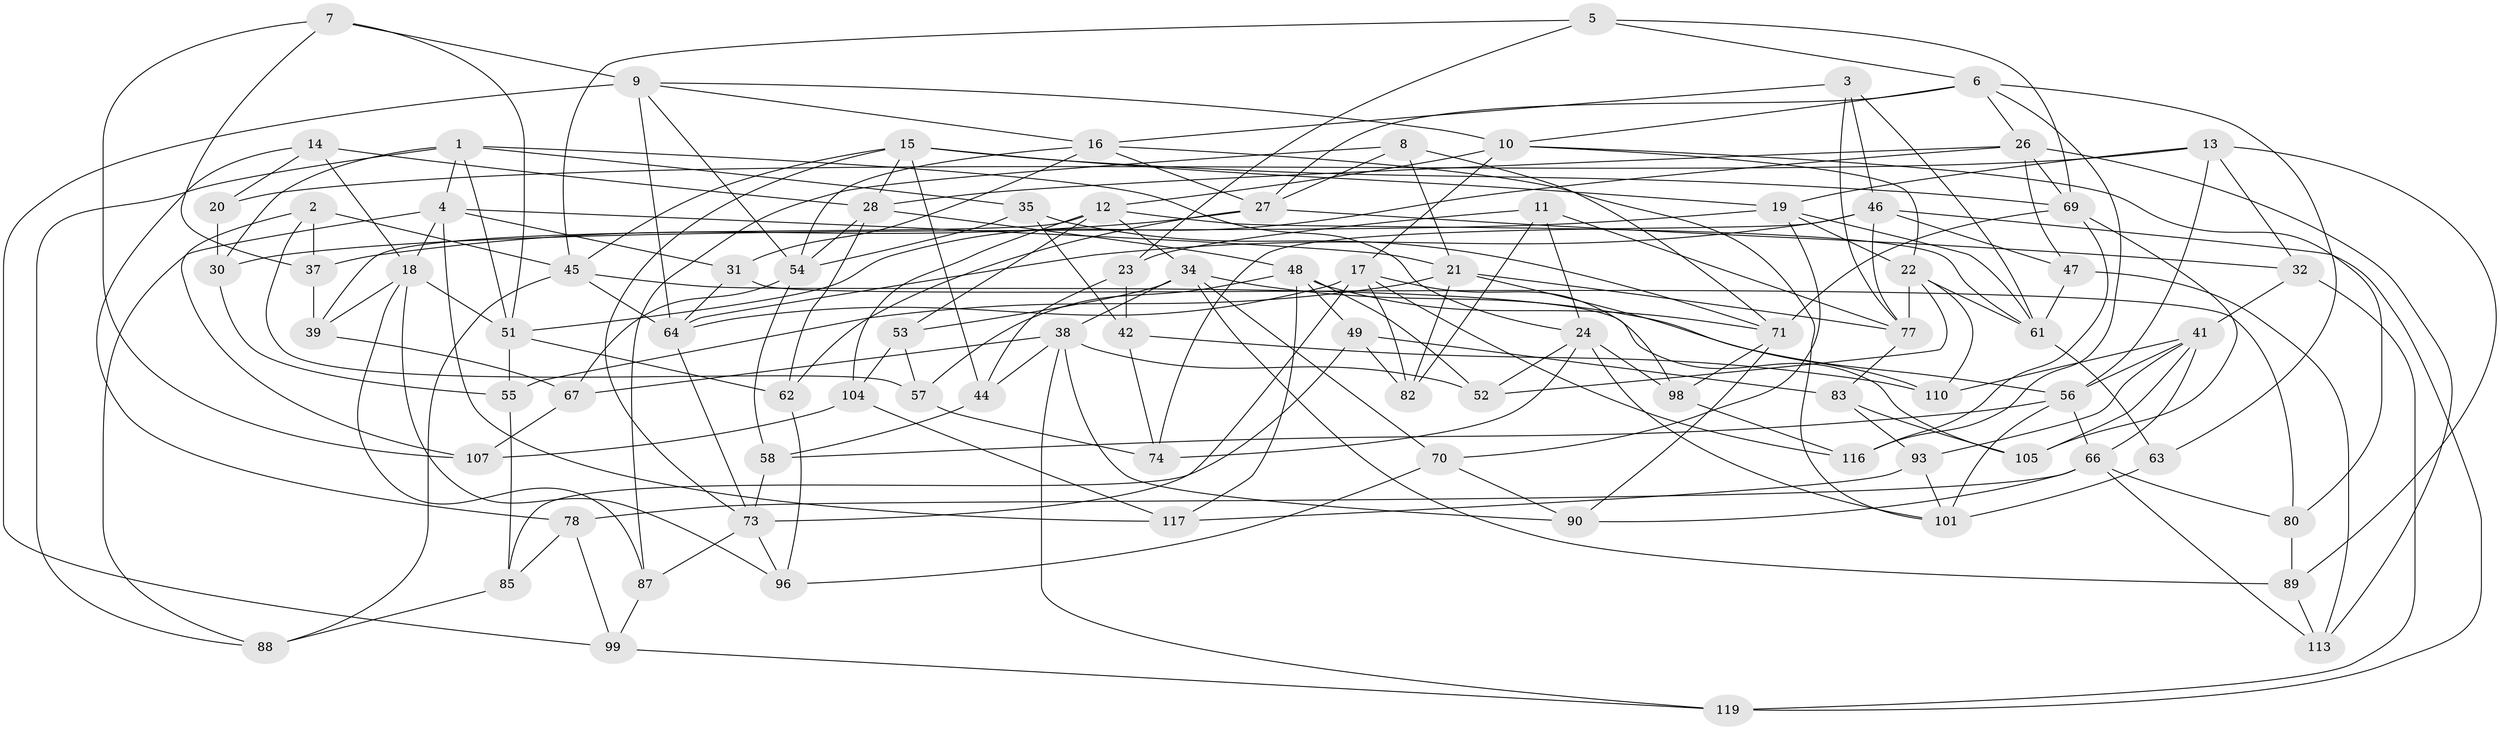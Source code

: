 // Generated by graph-tools (version 1.1) at 2025/24/03/03/25 07:24:24]
// undirected, 85 vertices, 203 edges
graph export_dot {
graph [start="1"]
  node [color=gray90,style=filled];
  1 [super="+114"];
  2;
  3;
  4 [super="+115"];
  5;
  6 [super="+95"];
  7;
  8;
  9 [super="+50"];
  10 [super="+84"];
  11;
  12 [super="+43"];
  13 [super="+25"];
  14;
  15 [super="+36"];
  16 [super="+59"];
  17 [super="+33"];
  18 [super="+94"];
  19 [super="+79"];
  20 [super="+100"];
  21 [super="+29"];
  22 [super="+40"];
  23;
  24 [super="+76"];
  26 [super="+91"];
  27 [super="+112"];
  28 [super="+118"];
  30 [super="+75"];
  31;
  32;
  34 [super="+60"];
  35;
  37;
  38 [super="+106"];
  39;
  41 [super="+81"];
  42;
  44;
  45 [super="+120"];
  46 [super="+103"];
  47;
  48 [super="+102"];
  49;
  51 [super="+92"];
  52;
  53;
  54 [super="+65"];
  55;
  56 [super="+109"];
  57;
  58;
  61 [super="+122"];
  62;
  63;
  64 [super="+68"];
  66 [super="+72"];
  67;
  69 [super="+97"];
  70;
  71 [super="+86"];
  73 [super="+108"];
  74;
  77 [super="+111"];
  78;
  80;
  82;
  83;
  85;
  87;
  88;
  89;
  90;
  93;
  96;
  98;
  99;
  101 [super="+121"];
  104;
  105;
  107;
  110;
  113;
  116;
  117;
  119;
  1 -- 35;
  1 -- 4;
  1 -- 30;
  1 -- 88;
  1 -- 51;
  1 -- 24;
  2 -- 107;
  2 -- 45;
  2 -- 37;
  2 -- 57;
  3 -- 16;
  3 -- 46;
  3 -- 61;
  3 -- 77;
  4 -- 117;
  4 -- 88;
  4 -- 21;
  4 -- 31;
  4 -- 18;
  5 -- 69;
  5 -- 6;
  5 -- 23;
  5 -- 45;
  6 -- 27;
  6 -- 116;
  6 -- 26;
  6 -- 10;
  6 -- 63;
  7 -- 37;
  7 -- 107;
  7 -- 9;
  7 -- 51;
  8 -- 21;
  8 -- 87;
  8 -- 71;
  8 -- 27;
  9 -- 99;
  9 -- 16;
  9 -- 64;
  9 -- 54;
  9 -- 10;
  10 -- 80;
  10 -- 17;
  10 -- 22;
  10 -- 12;
  11 -- 77;
  11 -- 82;
  11 -- 24;
  11 -- 23;
  12 -- 39;
  12 -- 104;
  12 -- 34;
  12 -- 53;
  12 -- 61;
  13 -- 89;
  13 -- 20 [weight=2];
  13 -- 56;
  13 -- 32;
  13 -- 19;
  14 -- 20;
  14 -- 18;
  14 -- 28;
  14 -- 78;
  15 -- 19;
  15 -- 28;
  15 -- 44;
  15 -- 45;
  15 -- 69;
  15 -- 73;
  16 -- 101;
  16 -- 31;
  16 -- 27;
  16 -- 54;
  17 -- 116;
  17 -- 82;
  17 -- 98;
  17 -- 64;
  17 -- 73;
  18 -- 39;
  18 -- 51;
  18 -- 96;
  18 -- 87;
  19 -- 70;
  19 -- 61;
  19 -- 22;
  19 -- 30;
  20 -- 30 [weight=3];
  21 -- 82;
  21 -- 110;
  21 -- 55;
  21 -- 77;
  22 -- 110;
  22 -- 52;
  22 -- 77;
  22 -- 61;
  23 -- 44;
  23 -- 42;
  24 -- 52;
  24 -- 74;
  24 -- 98;
  24 -- 101;
  26 -- 51;
  26 -- 113;
  26 -- 47;
  26 -- 69;
  26 -- 28;
  27 -- 32;
  27 -- 62;
  27 -- 37;
  28 -- 48;
  28 -- 62;
  28 -- 54;
  30 -- 55;
  31 -- 80;
  31 -- 64;
  32 -- 119;
  32 -- 41;
  34 -- 70;
  34 -- 38;
  34 -- 56;
  34 -- 89;
  34 -- 53;
  35 -- 42;
  35 -- 54;
  35 -- 71;
  37 -- 39;
  38 -- 52;
  38 -- 119;
  38 -- 90;
  38 -- 67;
  38 -- 44;
  39 -- 67;
  41 -- 110;
  41 -- 93;
  41 -- 56;
  41 -- 105;
  41 -- 66;
  42 -- 110;
  42 -- 74;
  44 -- 58;
  45 -- 88;
  45 -- 105;
  45 -- 64;
  46 -- 119;
  46 -- 47;
  46 -- 64;
  46 -- 74;
  46 -- 77;
  47 -- 61;
  47 -- 113;
  48 -- 49;
  48 -- 57;
  48 -- 52;
  48 -- 117;
  48 -- 71;
  49 -- 82;
  49 -- 83;
  49 -- 85;
  51 -- 55;
  51 -- 62;
  53 -- 57;
  53 -- 104;
  54 -- 67;
  54 -- 58;
  55 -- 85;
  56 -- 66;
  56 -- 101;
  56 -- 58;
  57 -- 74;
  58 -- 73;
  61 -- 63;
  62 -- 96;
  63 -- 101 [weight=2];
  64 -- 73;
  66 -- 90;
  66 -- 113;
  66 -- 80;
  66 -- 78;
  67 -- 107;
  69 -- 116;
  69 -- 105;
  69 -- 71;
  70 -- 90;
  70 -- 96;
  71 -- 90;
  71 -- 98;
  73 -- 96;
  73 -- 87;
  77 -- 83;
  78 -- 85;
  78 -- 99;
  80 -- 89;
  83 -- 93;
  83 -- 105;
  85 -- 88;
  87 -- 99;
  89 -- 113;
  93 -- 117;
  93 -- 101;
  98 -- 116;
  99 -- 119;
  104 -- 117;
  104 -- 107;
}

